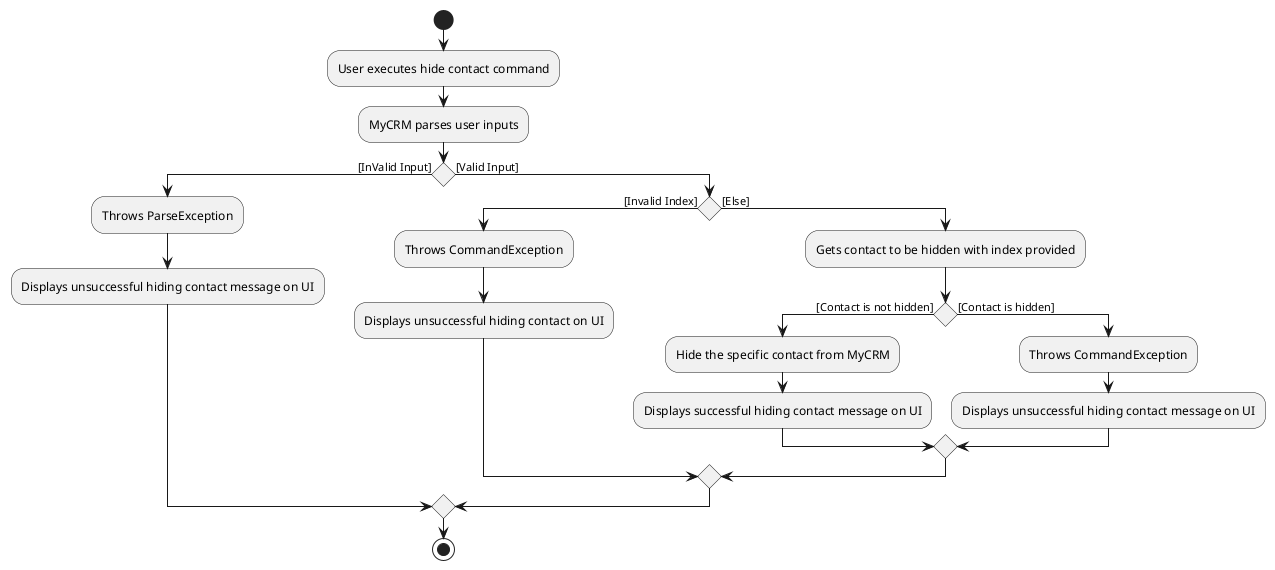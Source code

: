 @startuml
start
:User executes hide contact command;
:MyCRM parses user inputs;
if () then ([InValid Input])
    :Throws ParseException;
    :Displays unsuccessful hiding contact message on UI;
else ([Valid Input])
if () then ([Invalid Index])
    :Throws CommandException;
    :Displays unsuccessful hiding contact on UI;
else ([Else])
:Gets contact to be hidden with index provided;
if () then ([Contact is not hidden])
:Hide the specific contact from MyCRM;
:Displays successful hiding contact message on UI;
else ([Contact is hidden])
:Throws CommandException;
:Displays unsuccessful hiding contact message on UI;
endif
endif
endif
stop
@enduml
